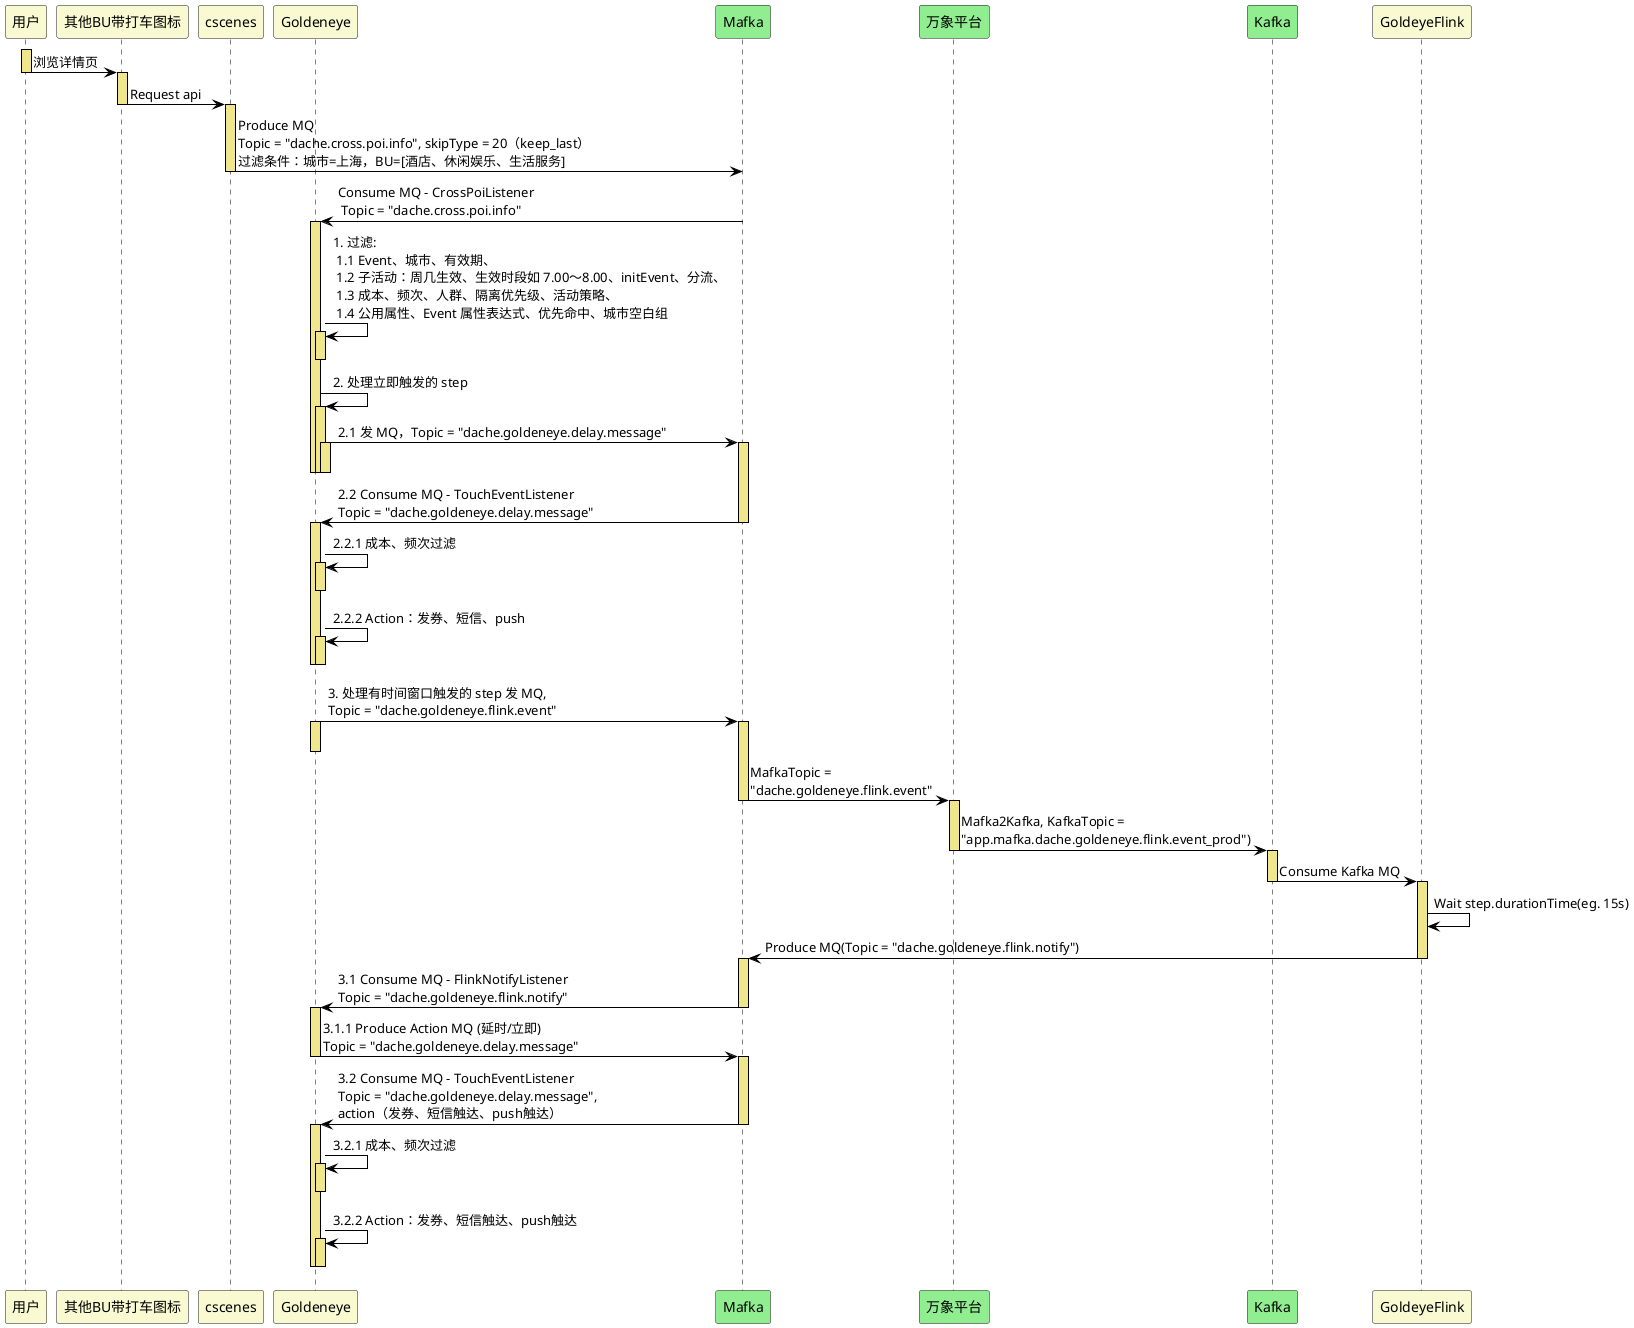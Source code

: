 @startuml
skinparam sequence {
ArrowColor black
LifeLineBorderColor black
LifeLineBackgroundColor khaki

ParticipantBackgroundColor lightgoldenrodyellow
}

participant "用户" as 用户
participant "其他BU带打车图标" as 其他BU带打车图标
participant "cscenes" as cscenes
participant "Goldeneye" as Goldeneye
participant "Mafka" as Mafka #lightgreen
participant "万象平台" as 万象平台 #lightgreen
participant "Kafka" as Kafka #lightgreen
participant "GoldeyeFlink" as GoldeyeFlink

activate 用户
用户 -> 其他BU带打车图标: 浏览详情页
deactivate 用户
activate 其他BU带打车图标
其他BU带打车图标 -> cscenes: Request api
deactivate 其他BU带打车图标
activate cscenes
cscenes -> Mafka: Produce MQ\nTopic = "dache.cross.poi.info", skipType = 20（keep_last）\n过滤条件：城市=上海，BU=[酒店、休闲娱乐、生活服务]
deactivate cscenes
Mafka -> Goldeneye : Consume MQ - CrossPoiListener\n Topic = "dache.cross.poi.info"
activate Goldeneye
    Goldeneye -> Goldeneye : 1. 过滤: \n 1.1 Event、城市、有效期、\n 1.2 子活动：周几生效、生效时段如 7.00～8.00、initEvent、分流、\n 1.3 成本、频次、人群、隔离优先级、活动策略、\n 1.4 公用属性、Event 属性表达式、优先命中、城市空白组
    activate Goldeneye
    deactivate Goldeneye

    Goldeneye -> Goldeneye : 2. 处理立即触发的 step
    activate Goldeneye
        Goldeneye -> Mafka : 2.1 发 MQ，Topic = "dache.goldeneye.delay.message"
        activate Goldeneye
        deactivate Goldeneye
    deactivate Goldeneye
deactivate Goldeneye

    activate Mafka
    Mafka -> Goldeneye : 2.2 Consume MQ - TouchEventListener\nTopic = "dache.goldeneye.delay.message"
    deactivate Mafka

    activate Goldeneye
        Goldeneye -> Goldeneye : 2.2.1 成本、频次过滤
        activate Goldeneye
        deactivate Goldeneye

        Goldeneye -> Goldeneye : 2.2.2 Action：发券、短信、push
        activate Goldeneye
        deactivate Goldeneye
    deactivate Goldeneye

    Goldeneye -> Mafka : 3. 处理有时间窗口触发的 step 发 MQ,\nTopic = "dache.goldeneye.flink.event"
    activate Goldeneye
    deactivate Goldeneye

    activate Mafka
    Mafka -> 万象平台 : MafkaTopic = \n"dache.goldeneye.flink.event"
    deactivate Mafka

    activate 万象平台
    万象平台 -> Kafka : Mafka2Kafka, KafkaTopic = \n"app.mafka.dache.goldeneye.flink.event_prod")
    deactivate 万象平台

    activate Kafka
    Kafka -> GoldeyeFlink : Consume Kafka MQ
    deactivate Kafka

    activate GoldeyeFlink
    GoldeyeFlink -> GoldeyeFlink : Wait step.durationTime(eg. 15s)
    GoldeyeFlink -> Mafka : Produce MQ(Topic = "dache.goldeneye.flink.notify")
    deactivate GoldeyeFlink

    activate Mafka
    Mafka -> Goldeneye : 3.1 Consume MQ - FlinkNotifyListener\nTopic = "dache.goldeneye.flink.notify"
    deactivate Mafka

    activate Goldeneye
    Goldeneye -> Mafka : 3.1.1 Produce Action MQ (延时/立即)\nTopic = "dache.goldeneye.delay.message"
    deactivate Goldeneye

    activate Mafka
    Mafka -> Goldeneye : 3.2 Consume MQ - TouchEventListener\nTopic = "dache.goldeneye.delay.message",\naction（发券、短信触达、push触达）
    deactivate Mafka

    activate Goldeneye
        Goldeneye -> Goldeneye : 3.2.1 成本、频次过滤
        activate Goldeneye
        deactivate Goldeneye
        'Goldeneye -> Mafka : 判断若是【智能一期事件】，则发 MQ(Topic = "dache.goldeneye.poi.hit.broadcast")给智能，\n由智能过滤后进行发券和触达
        Goldeneye -> Goldeneye : 3.2.2 Action：发券、短信触达、push触达
        activate Goldeneye
        deactivate Goldeneye
    deactivate Goldeneye
@enduml